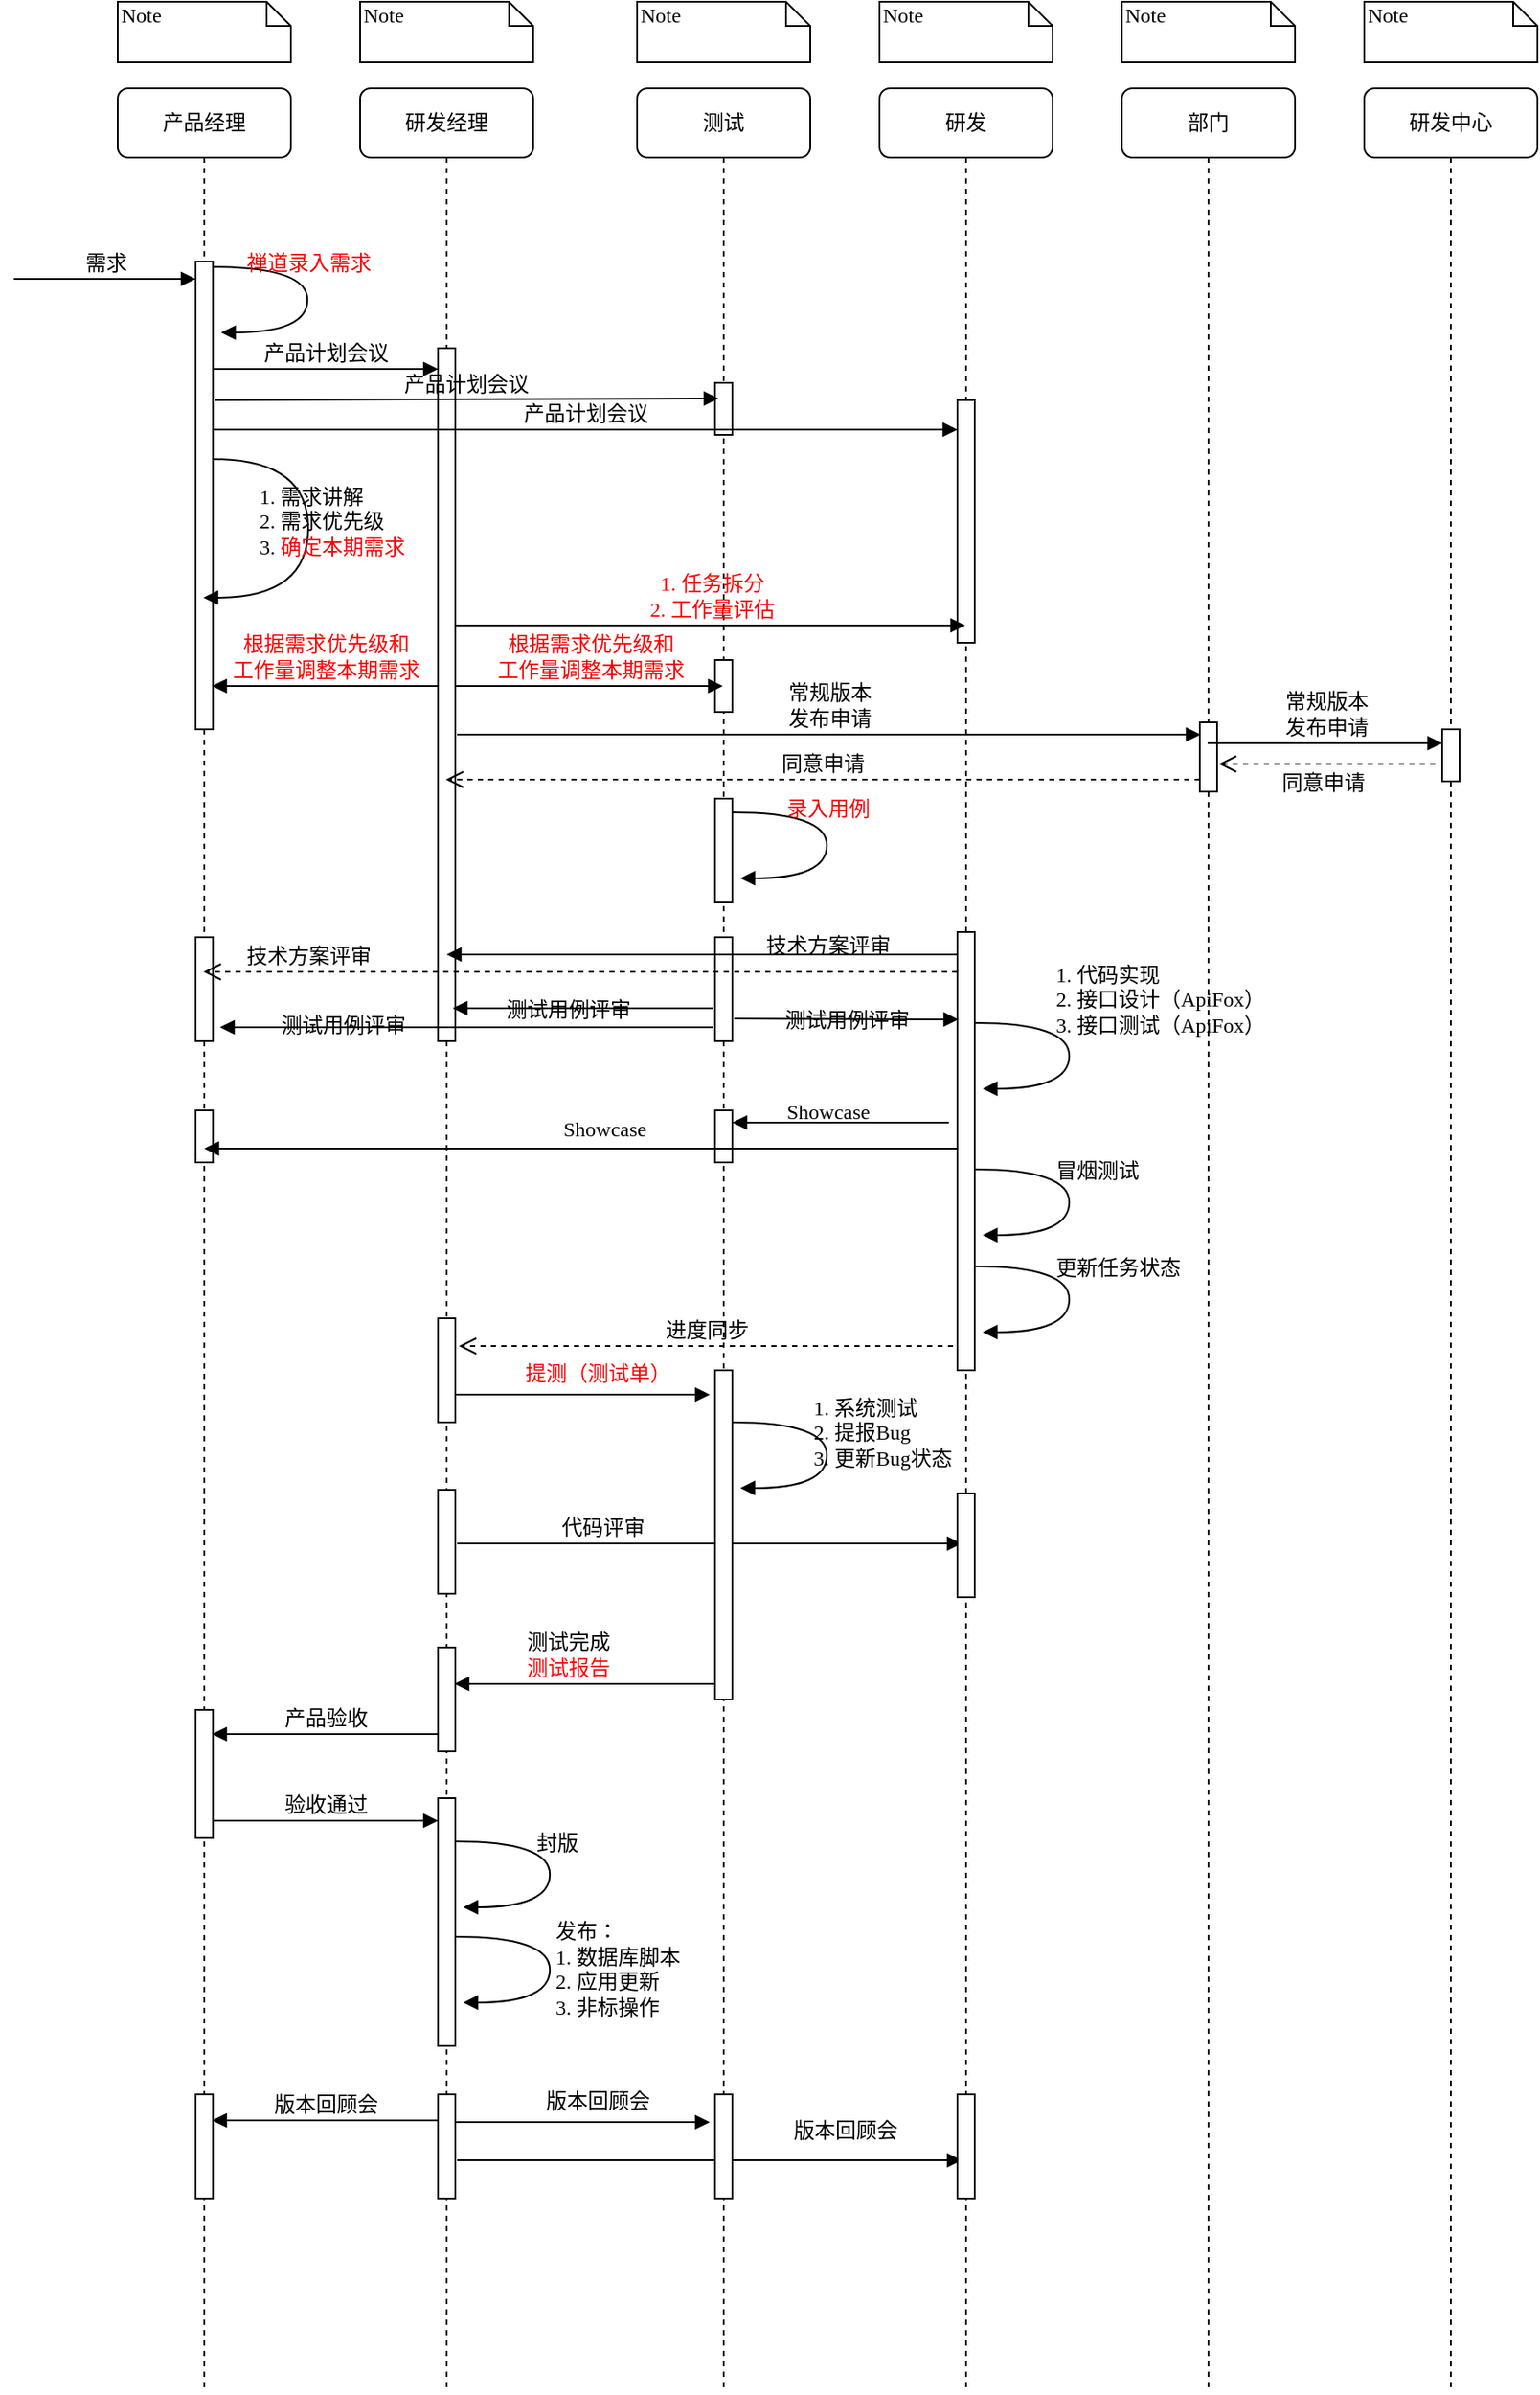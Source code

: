 <mxfile version="23.0.0" type="device">
  <diagram name="Page-1" id="13e1069c-82ec-6db2-03f1-153e76fe0fe0">
    <mxGraphModel dx="1434" dy="738" grid="1" gridSize="10" guides="1" tooltips="1" connect="1" arrows="1" fold="1" page="1" pageScale="1" pageWidth="1100" pageHeight="850" background="none" math="0" shadow="0">
      <root>
        <mxCell id="0" />
        <mxCell id="1" parent="0" />
        <mxCell id="ceL9UqRlfn-T9fTZjLrU-12" value="代码评审" style="html=1;verticalAlign=bottom;endArrow=block;labelBackgroundColor=none;fontFamily=Verdana;fontSize=12;edgeStyle=elbowEdgeStyle;elbow=vertical;" parent="1" edge="1">
          <mxGeometry x="-0.424" relative="1" as="geometry">
            <mxPoint x="296" y="920" as="sourcePoint" />
            <mxPoint x="587.5" y="920" as="targetPoint" />
            <mxPoint as="offset" />
          </mxGeometry>
        </mxCell>
        <mxCell id="7baba1c4bc27f4b0-2" value="研发经理" style="shape=umlLifeline;perimeter=lifelinePerimeter;whiteSpace=wrap;html=1;container=1;collapsible=0;recursiveResize=0;outlineConnect=0;rounded=1;shadow=0;comic=0;labelBackgroundColor=none;strokeWidth=1;fontFamily=Verdana;fontSize=12;align=center;" parent="1" vertex="1">
          <mxGeometry x="240" y="80" width="100" height="1330" as="geometry" />
        </mxCell>
        <mxCell id="7baba1c4bc27f4b0-10" value="" style="html=1;points=[];perimeter=orthogonalPerimeter;rounded=0;shadow=0;comic=0;labelBackgroundColor=none;strokeWidth=1;fontFamily=Verdana;fontSize=12;align=center;" parent="7baba1c4bc27f4b0-2" vertex="1">
          <mxGeometry x="45" y="150" width="10" height="400" as="geometry" />
        </mxCell>
        <mxCell id="Az9o5Ee-9Ln6rlhU-AOv-28" value="" style="html=1;points=[];perimeter=orthogonalPerimeter;rounded=0;shadow=0;comic=0;labelBackgroundColor=none;strokeWidth=1;fontFamily=Verdana;fontSize=12;align=center;" parent="7baba1c4bc27f4b0-2" vertex="1">
          <mxGeometry x="45" y="710" width="10" height="60" as="geometry" />
        </mxCell>
        <mxCell id="Az9o5Ee-9Ln6rlhU-AOv-34" value="" style="html=1;points=[];perimeter=orthogonalPerimeter;rounded=0;shadow=0;comic=0;labelBackgroundColor=none;strokeWidth=1;fontFamily=Verdana;fontSize=12;align=center;" parent="7baba1c4bc27f4b0-2" vertex="1">
          <mxGeometry x="45" y="987" width="10" height="143" as="geometry" />
        </mxCell>
        <mxCell id="Az9o5Ee-9Ln6rlhU-AOv-36" value="封版" style="html=1;verticalAlign=bottom;endArrow=block;labelBackgroundColor=none;fontFamily=Verdana;fontSize=12;elbow=vertical;edgeStyle=orthogonalEdgeStyle;curved=1;entryX=1;entryY=0.286;entryPerimeter=0;exitX=1.038;exitY=0.345;exitPerimeter=0;align=left;" parent="7baba1c4bc27f4b0-2" edge="1">
          <mxGeometry x="-0.087" y="-10" relative="1" as="geometry">
            <mxPoint x="55.0" y="1012.04" as="sourcePoint" />
            <mxPoint x="59.62" y="1049.96" as="targetPoint" />
            <Array as="points">
              <mxPoint x="109.62" y="1011.94" />
              <mxPoint x="109.62" y="1049.94" />
            </Array>
            <mxPoint as="offset" />
          </mxGeometry>
        </mxCell>
        <mxCell id="Az9o5Ee-9Ln6rlhU-AOv-37" value="发布：&lt;br&gt;1. 数据库脚本&lt;br&gt;2. 应用更新&lt;br&gt;3. 非标操作" style="html=1;verticalAlign=bottom;endArrow=block;labelBackgroundColor=none;fontFamily=Verdana;fontSize=12;elbow=vertical;edgeStyle=orthogonalEdgeStyle;curved=1;entryX=1;entryY=0.286;entryPerimeter=0;exitX=1.038;exitY=0.345;exitPerimeter=0;align=left;" parent="7baba1c4bc27f4b0-2" edge="1">
          <mxGeometry x="0.299" y="12" relative="1" as="geometry">
            <mxPoint x="55.0" y="1067.04" as="sourcePoint" />
            <mxPoint x="59.62" y="1104.96" as="targetPoint" />
            <Array as="points">
              <mxPoint x="109.62" y="1066.94" />
              <mxPoint x="109.62" y="1104.94" />
            </Array>
            <mxPoint x="1" as="offset" />
          </mxGeometry>
        </mxCell>
        <mxCell id="Az9o5Ee-9Ln6rlhU-AOv-38" value="" style="html=1;points=[];perimeter=orthogonalPerimeter;rounded=0;shadow=0;comic=0;labelBackgroundColor=none;strokeWidth=1;fontFamily=Verdana;fontSize=12;align=center;" parent="7baba1c4bc27f4b0-2" vertex="1">
          <mxGeometry x="45" y="900" width="10" height="60" as="geometry" />
        </mxCell>
        <mxCell id="Az9o5Ee-9Ln6rlhU-AOv-39" value="产品验收" style="html=1;verticalAlign=bottom;endArrow=block;labelBackgroundColor=none;fontFamily=Verdana;fontSize=12;" parent="7baba1c4bc27f4b0-2" edge="1">
          <mxGeometry x="-0.004" relative="1" as="geometry">
            <mxPoint x="45" y="950" as="sourcePoint" />
            <mxPoint x="-85.5" y="950" as="targetPoint" />
            <mxPoint as="offset" />
          </mxGeometry>
        </mxCell>
        <mxCell id="Az9o5Ee-9Ln6rlhU-AOv-41" value="验收通过" style="html=1;verticalAlign=bottom;endArrow=block;entryX=0;entryY=0;labelBackgroundColor=none;fontFamily=Verdana;fontSize=12;edgeStyle=elbowEdgeStyle;elbow=vertical;" parent="7baba1c4bc27f4b0-2" edge="1">
          <mxGeometry relative="1" as="geometry">
            <mxPoint x="-85" y="1000" as="sourcePoint" />
            <mxPoint x="45" y="1000" as="targetPoint" />
            <mxPoint as="offset" />
          </mxGeometry>
        </mxCell>
        <mxCell id="ceL9UqRlfn-T9fTZjLrU-1" value="" style="html=1;points=[];perimeter=orthogonalPerimeter;rounded=0;shadow=0;comic=0;labelBackgroundColor=none;strokeWidth=1;fontFamily=Verdana;fontSize=12;align=center;" parent="7baba1c4bc27f4b0-2" vertex="1">
          <mxGeometry x="45" y="1158" width="10" height="60" as="geometry" />
        </mxCell>
        <mxCell id="ceL9UqRlfn-T9fTZjLrU-6" value="版本回顾会" style="html=1;verticalAlign=bottom;endArrow=block;labelBackgroundColor=none;fontFamily=Verdana;fontSize=12;" parent="7baba1c4bc27f4b0-2" edge="1">
          <mxGeometry x="-0.004" relative="1" as="geometry">
            <mxPoint x="45" y="1173" as="sourcePoint" />
            <mxPoint x="-85.5" y="1173" as="targetPoint" />
            <mxPoint as="offset" />
          </mxGeometry>
        </mxCell>
        <mxCell id="ceL9UqRlfn-T9fTZjLrU-10" value="" style="html=1;points=[];perimeter=orthogonalPerimeter;rounded=0;shadow=0;comic=0;labelBackgroundColor=none;strokeWidth=1;fontFamily=Verdana;fontSize=12;align=center;" parent="7baba1c4bc27f4b0-2" vertex="1">
          <mxGeometry x="45" y="809" width="10" height="60" as="geometry" />
        </mxCell>
        <mxCell id="7baba1c4bc27f4b0-3" value="测试" style="shape=umlLifeline;perimeter=lifelinePerimeter;whiteSpace=wrap;html=1;container=1;collapsible=0;recursiveResize=0;outlineConnect=0;rounded=1;shadow=0;comic=0;labelBackgroundColor=none;strokeWidth=1;fontFamily=Verdana;fontSize=12;align=center;" parent="1" vertex="1">
          <mxGeometry x="400" y="80" width="100" height="1330" as="geometry" />
        </mxCell>
        <mxCell id="7baba1c4bc27f4b0-13" value="" style="html=1;points=[];perimeter=orthogonalPerimeter;rounded=0;shadow=0;comic=0;labelBackgroundColor=none;strokeWidth=1;fontFamily=Verdana;fontSize=12;align=center;" parent="7baba1c4bc27f4b0-3" vertex="1">
          <mxGeometry x="45" y="170" width="10" height="30" as="geometry" />
        </mxCell>
        <mxCell id="7baba1c4bc27f4b0-23" value="产品计划会议" style="html=1;verticalAlign=bottom;endArrow=block;entryX=0;entryY=0;labelBackgroundColor=none;fontFamily=Verdana;fontSize=12;" parent="7baba1c4bc27f4b0-3" edge="1">
          <mxGeometry relative="1" as="geometry">
            <mxPoint x="-245" y="197" as="sourcePoint" />
            <mxPoint x="185" y="197" as="targetPoint" />
          </mxGeometry>
        </mxCell>
        <mxCell id="Az9o5Ee-9Ln6rlhU-AOv-2" value="产品计划会议" style="html=1;verticalAlign=bottom;endArrow=block;labelBackgroundColor=none;fontFamily=Verdana;fontSize=12;entryX=0.2;entryY=0.3;entryDx=0;entryDy=0;entryPerimeter=0;" parent="7baba1c4bc27f4b0-3" target="7baba1c4bc27f4b0-13" edge="1">
          <mxGeometry relative="1" as="geometry">
            <mxPoint x="-244" y="180" as="sourcePoint" />
            <mxPoint x="40" y="180" as="targetPoint" />
            <mxPoint as="offset" />
          </mxGeometry>
        </mxCell>
        <mxCell id="Az9o5Ee-9Ln6rlhU-AOv-8" value="" style="html=1;points=[];perimeter=orthogonalPerimeter;rounded=0;shadow=0;comic=0;labelBackgroundColor=none;strokeWidth=1;fontFamily=Verdana;fontSize=12;align=center;" parent="7baba1c4bc27f4b0-3" vertex="1">
          <mxGeometry x="45" y="330" width="10" height="30" as="geometry" />
        </mxCell>
        <mxCell id="Az9o5Ee-9Ln6rlhU-AOv-14" value="" style="html=1;points=[];perimeter=orthogonalPerimeter;rounded=0;shadow=0;comic=0;labelBackgroundColor=none;strokeColor=#000000;strokeWidth=1;fillColor=#FFFFFF;fontFamily=Verdana;fontSize=12;fontColor=#000000;align=center;" parent="7baba1c4bc27f4b0-3" vertex="1">
          <mxGeometry x="45" y="490" width="10" height="60" as="geometry" />
        </mxCell>
        <mxCell id="Az9o5Ee-9Ln6rlhU-AOv-15" value="测试用例评审" style="html=1;verticalAlign=bottom;endArrow=block;labelBackgroundColor=none;fontFamily=Verdana;fontSize=12;edgeStyle=elbowEdgeStyle;elbow=vertical;" parent="7baba1c4bc27f4b0-3" edge="1">
          <mxGeometry x="0.121" y="10" relative="1" as="geometry">
            <mxPoint x="44" y="531" as="sourcePoint" />
            <mxPoint x="-106.5" y="531" as="targetPoint" />
            <mxPoint as="offset" />
          </mxGeometry>
        </mxCell>
        <mxCell id="Az9o5Ee-9Ln6rlhU-AOv-16" value="测试用例评审" style="html=1;verticalAlign=bottom;endArrow=block;labelBackgroundColor=none;fontFamily=Verdana;fontSize=12;edgeStyle=elbowEdgeStyle;elbow=vertical;" parent="7baba1c4bc27f4b0-3" edge="1">
          <mxGeometry x="-0.004" y="-9" relative="1" as="geometry">
            <mxPoint x="56" y="537" as="sourcePoint" />
            <mxPoint x="185.5" y="538" as="targetPoint" />
            <mxPoint as="offset" />
          </mxGeometry>
        </mxCell>
        <mxCell id="Az9o5Ee-9Ln6rlhU-AOv-17" value="" style="html=1;points=[];perimeter=orthogonalPerimeter;rounded=0;shadow=0;comic=0;labelBackgroundColor=none;strokeWidth=1;fontFamily=Verdana;fontSize=12;align=center;" parent="7baba1c4bc27f4b0-3" vertex="1">
          <mxGeometry x="45" y="410" width="10" height="60" as="geometry" />
        </mxCell>
        <mxCell id="Az9o5Ee-9Ln6rlhU-AOv-18" value="&lt;font color=&quot;#f90101&quot;&gt;录入用例&lt;/font&gt;" style="html=1;verticalAlign=bottom;endArrow=block;labelBackgroundColor=none;fontFamily=Verdana;fontSize=12;elbow=vertical;edgeStyle=orthogonalEdgeStyle;curved=1;entryX=1;entryY=0.286;entryPerimeter=0;exitX=1.038;exitY=0.345;exitPerimeter=0;" parent="7baba1c4bc27f4b0-3" edge="1">
          <mxGeometry x="-0.13" relative="1" as="geometry">
            <mxPoint x="55.0" y="418.04" as="sourcePoint" />
            <mxPoint x="59.62" y="455.96" as="targetPoint" />
            <Array as="points">
              <mxPoint x="109.62" y="417.94" />
              <mxPoint x="109.62" y="455.94" />
            </Array>
            <mxPoint as="offset" />
          </mxGeometry>
        </mxCell>
        <mxCell id="Az9o5Ee-9Ln6rlhU-AOv-23" value="" style="html=1;points=[];perimeter=orthogonalPerimeter;rounded=0;shadow=0;comic=0;labelBackgroundColor=none;strokeWidth=1;fontFamily=Verdana;fontSize=12;align=center;" parent="7baba1c4bc27f4b0-3" vertex="1">
          <mxGeometry x="45" y="590" width="10" height="30" as="geometry" />
        </mxCell>
        <mxCell id="Az9o5Ee-9Ln6rlhU-AOv-32" value="进度同步" style="html=1;verticalAlign=bottom;endArrow=open;dashed=1;endSize=8;exitX=0;exitY=0.95;labelBackgroundColor=none;fontFamily=Verdana;fontSize=12;" parent="7baba1c4bc27f4b0-3" edge="1">
          <mxGeometry relative="1" as="geometry">
            <mxPoint x="-103" y="726" as="targetPoint" />
            <mxPoint x="182.5" y="726" as="sourcePoint" />
          </mxGeometry>
        </mxCell>
        <mxCell id="Az9o5Ee-9Ln6rlhU-AOv-33" value="1. 系统测试&lt;br&gt;2. 提报Bug&lt;br&gt;3. 更新Bug状态" style="html=1;verticalAlign=bottom;endArrow=block;labelBackgroundColor=none;fontFamily=Verdana;fontSize=12;elbow=vertical;edgeStyle=orthogonalEdgeStyle;curved=1;entryX=1;entryY=0.286;entryPerimeter=0;exitX=1.038;exitY=0.345;exitPerimeter=0;align=left;" parent="7baba1c4bc27f4b0-3" edge="1">
          <mxGeometry x="0.431" y="-8" relative="1" as="geometry">
            <mxPoint x="55.0" y="770.04" as="sourcePoint" />
            <mxPoint x="59.62" y="807.96" as="targetPoint" />
            <Array as="points">
              <mxPoint x="109.62" y="769.94" />
              <mxPoint x="109.62" y="807.94" />
            </Array>
            <mxPoint as="offset" />
          </mxGeometry>
        </mxCell>
        <mxCell id="Az9o5Ee-9Ln6rlhU-AOv-35" value="测试完成&lt;br&gt;&lt;font color=&quot;#ff0000&quot;&gt;测试报告&lt;/font&gt;" style="html=1;verticalAlign=bottom;endArrow=block;labelBackgroundColor=none;fontFamily=Verdana;fontSize=12;edgeStyle=elbowEdgeStyle;elbow=vertical;" parent="7baba1c4bc27f4b0-3" edge="1">
          <mxGeometry x="0.13" relative="1" as="geometry">
            <mxPoint x="45" y="921" as="sourcePoint" />
            <mxPoint x="-105.5" y="921" as="targetPoint" />
            <mxPoint as="offset" />
          </mxGeometry>
        </mxCell>
        <mxCell id="ceL9UqRlfn-T9fTZjLrU-7" value="版本回顾会" style="html=1;verticalAlign=bottom;endArrow=block;labelBackgroundColor=none;fontFamily=Verdana;fontSize=12;edgeStyle=elbowEdgeStyle;elbow=vertical;entryX=-0.3;entryY=0.567;entryDx=0;entryDy=0;entryPerimeter=0;" parent="7baba1c4bc27f4b0-3" edge="1">
          <mxGeometry x="0.116" y="3" relative="1" as="geometry">
            <mxPoint x="-105" y="1174" as="sourcePoint" />
            <mxPoint x="42" y="1174.01" as="targetPoint" />
            <mxPoint as="offset" />
          </mxGeometry>
        </mxCell>
        <mxCell id="ceL9UqRlfn-T9fTZjLrU-8" value="版本回顾会" style="html=1;verticalAlign=bottom;endArrow=block;labelBackgroundColor=none;fontFamily=Verdana;fontSize=12;edgeStyle=elbowEdgeStyle;elbow=vertical;" parent="7baba1c4bc27f4b0-3" edge="1">
          <mxGeometry x="0.537" y="8" relative="1" as="geometry">
            <mxPoint x="-104" y="1196" as="sourcePoint" />
            <mxPoint x="187.5" y="1196" as="targetPoint" />
            <mxPoint as="offset" />
          </mxGeometry>
        </mxCell>
        <mxCell id="Az9o5Ee-9Ln6rlhU-AOv-31" value="" style="html=1;points=[];perimeter=orthogonalPerimeter;rounded=0;shadow=0;comic=0;labelBackgroundColor=none;strokeWidth=1;fontFamily=Verdana;fontSize=12;align=center;" parent="7baba1c4bc27f4b0-3" vertex="1">
          <mxGeometry x="45" y="740" width="10" height="190" as="geometry" />
        </mxCell>
        <mxCell id="ceL9UqRlfn-T9fTZjLrU-15" value="测试用例评审" style="html=1;verticalAlign=bottom;endArrow=block;labelBackgroundColor=none;fontFamily=Verdana;fontSize=12;edgeStyle=elbowEdgeStyle;elbow=vertical;" edge="1" parent="7baba1c4bc27f4b0-3">
          <mxGeometry x="0.502" y="8" relative="1" as="geometry">
            <mxPoint x="44" y="542" as="sourcePoint" />
            <mxPoint x="-241" y="542" as="targetPoint" />
            <mxPoint as="offset" />
          </mxGeometry>
        </mxCell>
        <mxCell id="7baba1c4bc27f4b0-4" value="研发" style="shape=umlLifeline;perimeter=lifelinePerimeter;whiteSpace=wrap;html=1;container=1;collapsible=0;recursiveResize=0;outlineConnect=0;rounded=1;shadow=0;comic=0;labelBackgroundColor=none;strokeWidth=1;fontFamily=Verdana;fontSize=12;align=center;" parent="1" vertex="1">
          <mxGeometry x="540" y="80" width="100" height="1330" as="geometry" />
        </mxCell>
        <mxCell id="7baba1c4bc27f4b0-26" value="&lt;font color=&quot;#f90101&quot;&gt;根据需求优先级和&lt;br style=&quot;border-color: var(--border-color);&quot;&gt;工作量调整本期需求&lt;/font&gt;" style="html=1;verticalAlign=bottom;endArrow=block;labelBackgroundColor=none;fontFamily=Verdana;fontSize=12;" parent="7baba1c4bc27f4b0-4" target="7baba1c4bc27f4b0-3" edge="1">
          <mxGeometry relative="1" as="geometry">
            <mxPoint x="-245" y="345" as="sourcePoint" />
            <mxPoint x="-130" y="345" as="targetPoint" />
          </mxGeometry>
        </mxCell>
        <mxCell id="7baba1c4bc27f4b0-25" value="" style="html=1;points=[];perimeter=orthogonalPerimeter;rounded=0;shadow=0;comic=0;labelBackgroundColor=none;strokeColor=#000000;strokeWidth=1;fillColor=#FFFFFF;fontFamily=Verdana;fontSize=12;fontColor=#000000;align=center;" parent="7baba1c4bc27f4b0-4" vertex="1">
          <mxGeometry x="45" y="487" width="10" height="253" as="geometry" />
        </mxCell>
        <mxCell id="Az9o5Ee-9Ln6rlhU-AOv-22" value="1. 代码实现&lt;br&gt;2. 接口设计（ApiFox）&lt;br&gt;3. 接口测试（ApiFox）" style="html=1;verticalAlign=bottom;endArrow=block;labelBackgroundColor=none;fontFamily=Verdana;fontSize=12;elbow=vertical;edgeStyle=orthogonalEdgeStyle;curved=1;entryX=1;entryY=0.286;entryPerimeter=0;exitX=1.038;exitY=0.345;exitPerimeter=0;align=left;" parent="7baba1c4bc27f4b0-4" edge="1">
          <mxGeometry x="-0.087" y="-10" relative="1" as="geometry">
            <mxPoint x="55.0" y="539.54" as="sourcePoint" />
            <mxPoint x="59.62" y="577.46" as="targetPoint" />
            <Array as="points">
              <mxPoint x="109.62" y="539.44" />
              <mxPoint x="109.62" y="577.44" />
            </Array>
            <mxPoint as="offset" />
          </mxGeometry>
        </mxCell>
        <mxCell id="Az9o5Ee-9Ln6rlhU-AOv-27" value="冒烟测试" style="html=1;verticalAlign=bottom;endArrow=block;labelBackgroundColor=none;fontFamily=Verdana;fontSize=12;elbow=vertical;edgeStyle=orthogonalEdgeStyle;curved=1;entryX=1;entryY=0.286;entryPerimeter=0;exitX=1.038;exitY=0.345;exitPerimeter=0;align=left;" parent="7baba1c4bc27f4b0-4" edge="1">
          <mxGeometry x="-0.087" y="-10" relative="1" as="geometry">
            <mxPoint x="55.0" y="624.04" as="sourcePoint" />
            <mxPoint x="59.62" y="661.96" as="targetPoint" />
            <Array as="points">
              <mxPoint x="109.62" y="623.94" />
              <mxPoint x="109.62" y="661.94" />
            </Array>
            <mxPoint as="offset" />
          </mxGeometry>
        </mxCell>
        <mxCell id="ceL9UqRlfn-T9fTZjLrU-4" value="" style="html=1;points=[];perimeter=orthogonalPerimeter;rounded=0;shadow=0;comic=0;labelBackgroundColor=none;strokeWidth=1;fontFamily=Verdana;fontSize=12;align=center;" parent="7baba1c4bc27f4b0-4" vertex="1">
          <mxGeometry x="-95" y="1158" width="10" height="60" as="geometry" />
        </mxCell>
        <mxCell id="ceL9UqRlfn-T9fTZjLrU-5" value="" style="html=1;points=[];perimeter=orthogonalPerimeter;rounded=0;shadow=0;comic=0;labelBackgroundColor=none;strokeWidth=1;fontFamily=Verdana;fontSize=12;align=center;" parent="7baba1c4bc27f4b0-4" vertex="1">
          <mxGeometry x="45" y="1158" width="10" height="60" as="geometry" />
        </mxCell>
        <mxCell id="ceL9UqRlfn-T9fTZjLrU-11" value="" style="html=1;points=[];perimeter=orthogonalPerimeter;rounded=0;shadow=0;comic=0;labelBackgroundColor=none;strokeWidth=1;fontFamily=Verdana;fontSize=12;align=center;" parent="7baba1c4bc27f4b0-4" vertex="1">
          <mxGeometry x="45" y="811" width="10" height="60" as="geometry" />
        </mxCell>
        <mxCell id="7baba1c4bc27f4b0-5" value="部门" style="shape=umlLifeline;perimeter=lifelinePerimeter;whiteSpace=wrap;html=1;container=1;collapsible=0;recursiveResize=0;outlineConnect=0;rounded=1;shadow=0;comic=0;labelBackgroundColor=none;strokeWidth=1;fontFamily=Verdana;fontSize=12;align=center;" parent="1" vertex="1">
          <mxGeometry x="680" y="80" width="100" height="1330" as="geometry" />
        </mxCell>
        <mxCell id="7baba1c4bc27f4b0-19" value="" style="html=1;points=[];perimeter=orthogonalPerimeter;rounded=0;shadow=0;comic=0;labelBackgroundColor=none;strokeWidth=1;fontFamily=Verdana;fontSize=12;align=center;" parent="7baba1c4bc27f4b0-5" vertex="1">
          <mxGeometry x="45" y="366" width="10" height="40" as="geometry" />
        </mxCell>
        <mxCell id="7baba1c4bc27f4b0-6" value="研发中心" style="shape=umlLifeline;perimeter=lifelinePerimeter;whiteSpace=wrap;html=1;container=1;collapsible=0;recursiveResize=0;outlineConnect=0;rounded=1;shadow=0;comic=0;labelBackgroundColor=none;strokeWidth=1;fontFamily=Verdana;fontSize=12;align=center;" parent="1" vertex="1">
          <mxGeometry x="820" y="80" width="100" height="1330" as="geometry" />
        </mxCell>
        <mxCell id="Az9o5Ee-9Ln6rlhU-AOv-20" value="" style="html=1;points=[];perimeter=orthogonalPerimeter;rounded=0;shadow=0;comic=0;labelBackgroundColor=none;strokeWidth=1;fontFamily=Verdana;fontSize=12;align=center;" parent="7baba1c4bc27f4b0-6" vertex="1">
          <mxGeometry x="45" y="370" width="10" height="30" as="geometry" />
        </mxCell>
        <mxCell id="7baba1c4bc27f4b0-8" value="产品经理" style="shape=umlLifeline;perimeter=lifelinePerimeter;whiteSpace=wrap;html=1;container=1;collapsible=0;recursiveResize=0;outlineConnect=0;rounded=1;shadow=0;comic=0;labelBackgroundColor=none;strokeWidth=1;fontFamily=Verdana;fontSize=12;align=center;" parent="1" vertex="1">
          <mxGeometry x="100" y="80" width="100" height="1330" as="geometry" />
        </mxCell>
        <mxCell id="7baba1c4bc27f4b0-9" value="" style="html=1;points=[];perimeter=orthogonalPerimeter;rounded=0;shadow=0;comic=0;labelBackgroundColor=none;strokeWidth=1;fontFamily=Verdana;fontSize=12;align=center;" parent="7baba1c4bc27f4b0-8" vertex="1">
          <mxGeometry x="45" y="100" width="10" height="270" as="geometry" />
        </mxCell>
        <mxCell id="7baba1c4bc27f4b0-35" value="&lt;font color=&quot;#f90101&quot;&gt;禅道录入需求&lt;/font&gt;" style="html=1;verticalAlign=bottom;endArrow=block;labelBackgroundColor=none;fontFamily=Verdana;fontSize=12;elbow=vertical;edgeStyle=orthogonalEdgeStyle;curved=1;entryX=1;entryY=0.286;entryPerimeter=0;exitX=1.038;exitY=0.345;exitPerimeter=0;" parent="7baba1c4bc27f4b0-8" edge="1">
          <mxGeometry x="-0.13" relative="1" as="geometry">
            <mxPoint x="55.0" y="103.08" as="sourcePoint" />
            <mxPoint x="59.62" y="141" as="targetPoint" />
            <Array as="points">
              <mxPoint x="109.62" y="102.98" />
              <mxPoint x="109.62" y="140.98" />
            </Array>
            <mxPoint as="offset" />
          </mxGeometry>
        </mxCell>
        <mxCell id="Az9o5Ee-9Ln6rlhU-AOv-1" value="需求" style="html=1;verticalAlign=bottom;endArrow=block;entryX=0;entryY=0;labelBackgroundColor=none;fontFamily=Verdana;fontSize=12;edgeStyle=elbowEdgeStyle;elbow=horizontal;" parent="7baba1c4bc27f4b0-8" edge="1">
          <mxGeometry relative="1" as="geometry">
            <mxPoint x="-60" y="110" as="sourcePoint" />
            <mxPoint x="45" y="110" as="targetPoint" />
          </mxGeometry>
        </mxCell>
        <mxCell id="Az9o5Ee-9Ln6rlhU-AOv-7" value="1. 需求讲解&lt;br&gt;2. 需求优先级&lt;br&gt;3. &lt;font color=&quot;#f90101&quot;&gt;确定本期需求&lt;/font&gt;" style="html=1;verticalAlign=bottom;endArrow=block;labelBackgroundColor=none;fontFamily=Verdana;fontSize=12;elbow=vertical;edgeStyle=orthogonalEdgeStyle;curved=1;exitX=1.038;exitY=0.345;exitPerimeter=0;align=left;" parent="7baba1c4bc27f4b0-8" edge="1">
          <mxGeometry x="0.688" y="-20" relative="1" as="geometry">
            <mxPoint x="55.0" y="214.0" as="sourcePoint" />
            <mxPoint x="49.5" y="294" as="targetPoint" />
            <Array as="points">
              <mxPoint x="110" y="214" />
              <mxPoint x="110" y="294" />
            </Array>
            <mxPoint as="offset" />
          </mxGeometry>
        </mxCell>
        <mxCell id="Az9o5Ee-9Ln6rlhU-AOv-24" value="" style="html=1;points=[];perimeter=orthogonalPerimeter;rounded=0;shadow=0;comic=0;labelBackgroundColor=none;strokeWidth=1;fontFamily=Verdana;fontSize=12;align=center;" parent="7baba1c4bc27f4b0-8" vertex="1">
          <mxGeometry x="45" y="590" width="10" height="30" as="geometry" />
        </mxCell>
        <mxCell id="Az9o5Ee-9Ln6rlhU-AOv-40" value="" style="html=1;points=[];perimeter=orthogonalPerimeter;rounded=0;shadow=0;comic=0;labelBackgroundColor=none;strokeWidth=1;fontFamily=Verdana;fontSize=12;align=center;" parent="7baba1c4bc27f4b0-8" vertex="1">
          <mxGeometry x="45" y="936" width="10" height="74" as="geometry" />
        </mxCell>
        <mxCell id="ceL9UqRlfn-T9fTZjLrU-3" value="" style="html=1;points=[];perimeter=orthogonalPerimeter;rounded=0;shadow=0;comic=0;labelBackgroundColor=none;strokeWidth=1;fontFamily=Verdana;fontSize=12;align=center;" parent="7baba1c4bc27f4b0-8" vertex="1">
          <mxGeometry x="45" y="1158" width="10" height="60" as="geometry" />
        </mxCell>
        <mxCell id="ceL9UqRlfn-T9fTZjLrU-13" value="" style="html=1;points=[];perimeter=orthogonalPerimeter;rounded=0;shadow=0;comic=0;labelBackgroundColor=none;strokeWidth=1;fontFamily=Verdana;fontSize=12;align=center;" vertex="1" parent="7baba1c4bc27f4b0-8">
          <mxGeometry x="45" y="490" width="10" height="60" as="geometry" />
        </mxCell>
        <mxCell id="7baba1c4bc27f4b0-16" value="" style="html=1;points=[];perimeter=orthogonalPerimeter;rounded=0;shadow=0;comic=0;labelBackgroundColor=none;strokeWidth=1;fontFamily=Verdana;fontSize=12;align=center;" parent="1" vertex="1">
          <mxGeometry x="585" y="260" width="10" height="140" as="geometry" />
        </mxCell>
        <mxCell id="7baba1c4bc27f4b0-27" value="同意申请" style="html=1;verticalAlign=bottom;endArrow=open;dashed=1;endSize=8;exitX=0;exitY=0.95;labelBackgroundColor=none;fontFamily=Verdana;fontSize=12;" parent="1" edge="1">
          <mxGeometry relative="1" as="geometry">
            <mxPoint x="289.5" y="479" as="targetPoint" />
            <mxPoint x="725" y="479" as="sourcePoint" />
          </mxGeometry>
        </mxCell>
        <mxCell id="7baba1c4bc27f4b0-29" value="技术方案评审" style="html=1;verticalAlign=bottom;endArrow=block;labelBackgroundColor=none;fontFamily=Verdana;fontSize=12;edgeStyle=elbowEdgeStyle;elbow=vertical;" parent="1" edge="1">
          <mxGeometry x="-0.492" y="4" relative="1" as="geometry">
            <mxPoint x="585" y="580" as="sourcePoint" />
            <mxPoint x="290" y="580" as="targetPoint" />
            <mxPoint as="offset" />
          </mxGeometry>
        </mxCell>
        <mxCell id="7baba1c4bc27f4b0-11" value="产品计划会议" style="html=1;verticalAlign=bottom;endArrow=block;entryX=0;entryY=0;labelBackgroundColor=none;fontFamily=Verdana;fontSize=12;edgeStyle=elbowEdgeStyle;elbow=horizontal;" parent="1" edge="1">
          <mxGeometry relative="1" as="geometry">
            <mxPoint x="155" y="242" as="sourcePoint" />
            <mxPoint x="285" y="242" as="targetPoint" />
            <mxPoint as="offset" />
          </mxGeometry>
        </mxCell>
        <mxCell id="7baba1c4bc27f4b0-14" value="&lt;font color=&quot;#ff0000&quot;&gt;1. 任务拆分&lt;br&gt;2. 工作量评估&lt;/font&gt;" style="html=1;verticalAlign=bottom;endArrow=block;labelBackgroundColor=none;fontFamily=Verdana;fontSize=12;edgeStyle=elbowEdgeStyle;elbow=vertical;" parent="1" target="7baba1c4bc27f4b0-4" edge="1">
          <mxGeometry relative="1" as="geometry">
            <mxPoint x="295" y="390" as="sourcePoint" />
            <mxPoint x="445" y="390.0" as="targetPoint" />
          </mxGeometry>
        </mxCell>
        <mxCell id="7baba1c4bc27f4b0-40" value="Note" style="shape=note;whiteSpace=wrap;html=1;size=14;verticalAlign=top;align=left;spacingTop=-6;rounded=0;shadow=0;comic=0;labelBackgroundColor=none;strokeWidth=1;fontFamily=Verdana;fontSize=12" parent="1" vertex="1">
          <mxGeometry x="100" y="30" width="100" height="35" as="geometry" />
        </mxCell>
        <mxCell id="7baba1c4bc27f4b0-41" value="Note" style="shape=note;whiteSpace=wrap;html=1;size=14;verticalAlign=top;align=left;spacingTop=-6;rounded=0;shadow=0;comic=0;labelBackgroundColor=none;strokeWidth=1;fontFamily=Verdana;fontSize=12" parent="1" vertex="1">
          <mxGeometry x="240" y="30" width="100" height="35" as="geometry" />
        </mxCell>
        <mxCell id="7baba1c4bc27f4b0-42" value="Note" style="shape=note;whiteSpace=wrap;html=1;size=14;verticalAlign=top;align=left;spacingTop=-6;rounded=0;shadow=0;comic=0;labelBackgroundColor=none;strokeWidth=1;fontFamily=Verdana;fontSize=12" parent="1" vertex="1">
          <mxGeometry x="400" y="30" width="100" height="35" as="geometry" />
        </mxCell>
        <mxCell id="7baba1c4bc27f4b0-43" value="Note" style="shape=note;whiteSpace=wrap;html=1;size=14;verticalAlign=top;align=left;spacingTop=-6;rounded=0;shadow=0;comic=0;labelBackgroundColor=none;strokeWidth=1;fontFamily=Verdana;fontSize=12" parent="1" vertex="1">
          <mxGeometry x="540" y="30" width="100" height="35" as="geometry" />
        </mxCell>
        <mxCell id="7baba1c4bc27f4b0-44" value="Note" style="shape=note;whiteSpace=wrap;html=1;size=14;verticalAlign=top;align=left;spacingTop=-6;rounded=0;shadow=0;comic=0;labelBackgroundColor=none;strokeWidth=1;fontFamily=Verdana;fontSize=12" parent="1" vertex="1">
          <mxGeometry x="680" y="30" width="100" height="35" as="geometry" />
        </mxCell>
        <mxCell id="7baba1c4bc27f4b0-45" value="Note" style="shape=note;whiteSpace=wrap;html=1;size=14;verticalAlign=top;align=left;spacingTop=-6;rounded=0;shadow=0;comic=0;labelBackgroundColor=none;strokeWidth=1;fontFamily=Verdana;fontSize=12" parent="1" vertex="1">
          <mxGeometry x="820" y="30" width="100" height="35" as="geometry" />
        </mxCell>
        <mxCell id="Az9o5Ee-9Ln6rlhU-AOv-12" value="&lt;font color=&quot;#ff0000&quot;&gt;根据需求优先级和&lt;br&gt;工作量调整本期需求&lt;/font&gt;" style="html=1;verticalAlign=bottom;endArrow=block;labelBackgroundColor=none;fontFamily=Verdana;fontSize=12;" parent="1" edge="1">
          <mxGeometry relative="1" as="geometry">
            <mxPoint x="285" y="425" as="sourcePoint" />
            <mxPoint x="154.5" y="425" as="targetPoint" />
          </mxGeometry>
        </mxCell>
        <mxCell id="Az9o5Ee-9Ln6rlhU-AOv-13" value="常规版本&lt;br&gt;发布申请" style="html=1;verticalAlign=bottom;endArrow=block;labelBackgroundColor=none;fontFamily=Verdana;fontSize=12;" parent="1" edge="1">
          <mxGeometry relative="1" as="geometry">
            <mxPoint x="296" y="453" as="sourcePoint" />
            <mxPoint x="725.5" y="453" as="targetPoint" />
          </mxGeometry>
        </mxCell>
        <mxCell id="Az9o5Ee-9Ln6rlhU-AOv-19" value="常规版本&lt;br&gt;发布申请" style="html=1;verticalAlign=bottom;endArrow=block;labelBackgroundColor=none;fontFamily=Verdana;fontSize=12;entryX=0;entryY=0.3;entryDx=0;entryDy=0;entryPerimeter=0;" parent="1" edge="1">
          <mxGeometry relative="1" as="geometry">
            <mxPoint x="729.5" y="458" as="sourcePoint" />
            <mxPoint x="865" y="458" as="targetPoint" />
          </mxGeometry>
        </mxCell>
        <mxCell id="Az9o5Ee-9Ln6rlhU-AOv-21" value="同意申请" style="html=1;verticalAlign=bottom;endArrow=open;dashed=1;endSize=8;labelBackgroundColor=none;fontFamily=Verdana;fontSize=12;" parent="1" edge="1">
          <mxGeometry x="0.037" y="20" relative="1" as="geometry">
            <mxPoint x="736" y="470" as="targetPoint" />
            <mxPoint x="861" y="470" as="sourcePoint" />
            <mxPoint as="offset" />
          </mxGeometry>
        </mxCell>
        <mxCell id="Az9o5Ee-9Ln6rlhU-AOv-25" value="Showcase" style="html=1;verticalAlign=bottom;endArrow=block;labelBackgroundColor=none;fontFamily=Verdana;fontSize=12;edgeStyle=elbowEdgeStyle;elbow=vertical;" parent="1" edge="1">
          <mxGeometry x="0.12" y="3" relative="1" as="geometry">
            <mxPoint x="580" y="677" as="sourcePoint" />
            <mxPoint x="455" y="677" as="targetPoint" />
            <mxPoint as="offset" />
          </mxGeometry>
        </mxCell>
        <mxCell id="Az9o5Ee-9Ln6rlhU-AOv-26" value="Showcase" style="html=1;verticalAlign=bottom;endArrow=block;labelBackgroundColor=none;fontFamily=Verdana;fontSize=12;edgeStyle=elbowEdgeStyle;elbow=vertical;" parent="1" target="7baba1c4bc27f4b0-8" edge="1">
          <mxGeometry x="-0.059" y="-2" relative="1" as="geometry">
            <mxPoint x="585" y="692" as="sourcePoint" />
            <mxPoint x="290" y="692" as="targetPoint" />
            <mxPoint as="offset" />
          </mxGeometry>
        </mxCell>
        <mxCell id="Az9o5Ee-9Ln6rlhU-AOv-30" value="更新任务状态" style="html=1;verticalAlign=bottom;endArrow=block;labelBackgroundColor=none;fontFamily=Verdana;fontSize=12;elbow=vertical;edgeStyle=orthogonalEdgeStyle;curved=1;entryX=1;entryY=0.286;entryPerimeter=0;exitX=1.038;exitY=0.345;exitPerimeter=0;align=left;" parent="1" edge="1">
          <mxGeometry x="-0.087" y="-10" relative="1" as="geometry">
            <mxPoint x="595.0" y="760.04" as="sourcePoint" />
            <mxPoint x="599.62" y="797.96" as="targetPoint" />
            <Array as="points">
              <mxPoint x="649.62" y="759.94" />
              <mxPoint x="649.62" y="797.94" />
            </Array>
            <mxPoint as="offset" />
          </mxGeometry>
        </mxCell>
        <mxCell id="Az9o5Ee-9Ln6rlhU-AOv-29" value="&lt;font color=&quot;#ff0000&quot;&gt;提测（测试单）&lt;/font&gt;" style="html=1;verticalAlign=bottom;endArrow=block;labelBackgroundColor=none;fontFamily=Verdana;fontSize=12;edgeStyle=elbowEdgeStyle;elbow=vertical;entryX=-0.3;entryY=0.567;entryDx=0;entryDy=0;entryPerimeter=0;" parent="1" edge="1">
          <mxGeometry x="0.116" y="3" relative="1" as="geometry">
            <mxPoint x="295" y="834" as="sourcePoint" />
            <mxPoint x="442" y="834.01" as="targetPoint" />
            <mxPoint as="offset" />
          </mxGeometry>
        </mxCell>
        <mxCell id="ceL9UqRlfn-T9fTZjLrU-14" value="技术方案评审" style="html=1;verticalAlign=bottom;endArrow=open;dashed=1;endSize=8;exitX=0;exitY=0.95;labelBackgroundColor=none;fontFamily=Verdana;fontSize=12;" edge="1" parent="1">
          <mxGeometry x="0.722" relative="1" as="geometry">
            <mxPoint x="149.5" y="590" as="targetPoint" />
            <mxPoint x="585" y="590" as="sourcePoint" />
            <mxPoint as="offset" />
          </mxGeometry>
        </mxCell>
      </root>
    </mxGraphModel>
  </diagram>
</mxfile>
